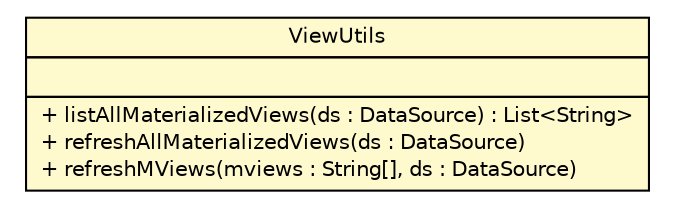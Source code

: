 #!/usr/local/bin/dot
#
# Class diagram 
# Generated by UMLGraph version R5_6-24-gf6e263 (http://www.umlgraph.org/)
#

digraph G {
	edge [fontname="Helvetica",fontsize=10,labelfontname="Helvetica",labelfontsize=10];
	node [fontname="Helvetica",fontsize=10,shape=plaintext];
	nodesep=0.25;
	ranksep=0.5;
	// nl.b3p.brmo.test.util.database.ViewUtils
	c26 [label=<<table title="nl.b3p.brmo.test.util.database.ViewUtils" border="0" cellborder="1" cellspacing="0" cellpadding="2" port="p" bgcolor="lemonChiffon" href="./ViewUtils.html">
		<tr><td><table border="0" cellspacing="0" cellpadding="1">
<tr><td align="center" balign="center"> ViewUtils </td></tr>
		</table></td></tr>
		<tr><td><table border="0" cellspacing="0" cellpadding="1">
<tr><td align="left" balign="left">  </td></tr>
		</table></td></tr>
		<tr><td><table border="0" cellspacing="0" cellpadding="1">
<tr><td align="left" balign="left"> + listAllMaterializedViews(ds : DataSource) : List&lt;String&gt; </td></tr>
<tr><td align="left" balign="left"> + refreshAllMaterializedViews(ds : DataSource) </td></tr>
<tr><td align="left" balign="left"> + refreshMViews(mviews : String[], ds : DataSource) </td></tr>
		</table></td></tr>
		</table>>, URL="./ViewUtils.html", fontname="Helvetica", fontcolor="black", fontsize=10.0];
}


